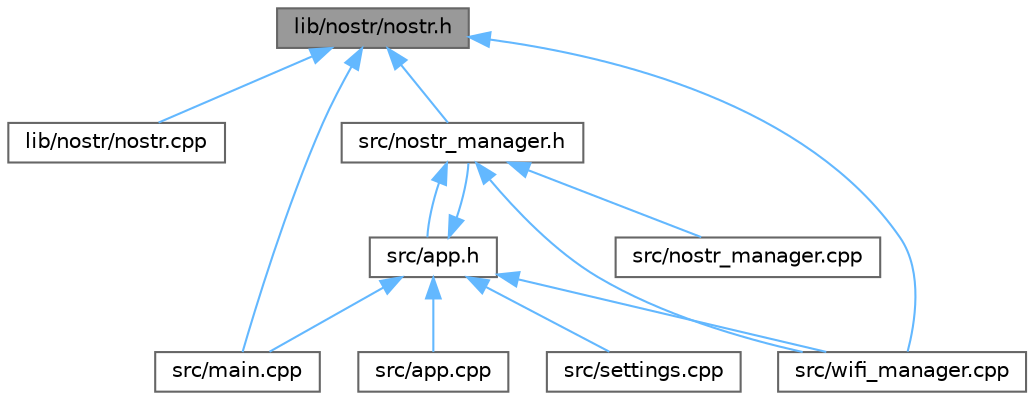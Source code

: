 digraph "lib/nostr/nostr.h"
{
 // LATEX_PDF_SIZE
  bgcolor="transparent";
  edge [fontname=Helvetica,fontsize=10,labelfontname=Helvetica,labelfontsize=10];
  node [fontname=Helvetica,fontsize=10,shape=box,height=0.2,width=0.4];
  Node1 [label="lib/nostr/nostr.h",height=0.2,width=0.4,color="gray40", fillcolor="grey60", style="filled", fontcolor="black",tooltip=" "];
  Node1 -> Node2 [dir="back",color="steelblue1",style="solid"];
  Node2 [label="lib/nostr/nostr.cpp",height=0.2,width=0.4,color="grey40", fillcolor="white", style="filled",URL="$nostr_8cpp.html",tooltip=" "];
  Node1 -> Node3 [dir="back",color="steelblue1",style="solid"];
  Node3 [label="src/main.cpp",height=0.2,width=0.4,color="grey40", fillcolor="white", style="filled",URL="$main_8cpp.html",tooltip="Main application entry point Nostriot device."];
  Node1 -> Node4 [dir="back",color="steelblue1",style="solid"];
  Node4 [label="src/nostr_manager.h",height=0.2,width=0.4,color="grey40", fillcolor="white", style="filled",URL="$nostr__manager_8h.html",tooltip=" "];
  Node4 -> Node5 [dir="back",color="steelblue1",style="solid"];
  Node5 [label="src/app.h",height=0.2,width=0.4,color="grey40", fillcolor="white", style="filled",URL="$app_8h.html",tooltip=" "];
  Node5 -> Node6 [dir="back",color="steelblue1",style="solid"];
  Node6 [label="src/app.cpp",height=0.2,width=0.4,color="grey40", fillcolor="white", style="filled",URL="$app_8cpp.html",tooltip=" "];
  Node5 -> Node3 [dir="back",color="steelblue1",style="solid"];
  Node5 -> Node4 [dir="back",color="steelblue1",style="solid"];
  Node5 -> Node7 [dir="back",color="steelblue1",style="solid"];
  Node7 [label="src/settings.cpp",height=0.2,width=0.4,color="grey40", fillcolor="white", style="filled",URL="$settings_8cpp.html",tooltip=" "];
  Node5 -> Node8 [dir="back",color="steelblue1",style="solid"];
  Node8 [label="src/wifi_manager.cpp",height=0.2,width=0.4,color="grey40", fillcolor="white", style="filled",URL="$wifi__manager_8cpp.html",tooltip=" "];
  Node4 -> Node9 [dir="back",color="steelblue1",style="solid"];
  Node9 [label="src/nostr_manager.cpp",height=0.2,width=0.4,color="grey40", fillcolor="white", style="filled",URL="$nostr__manager_8cpp.html",tooltip=" "];
  Node4 -> Node8 [dir="back",color="steelblue1",style="solid"];
  Node1 -> Node8 [dir="back",color="steelblue1",style="solid"];
}
